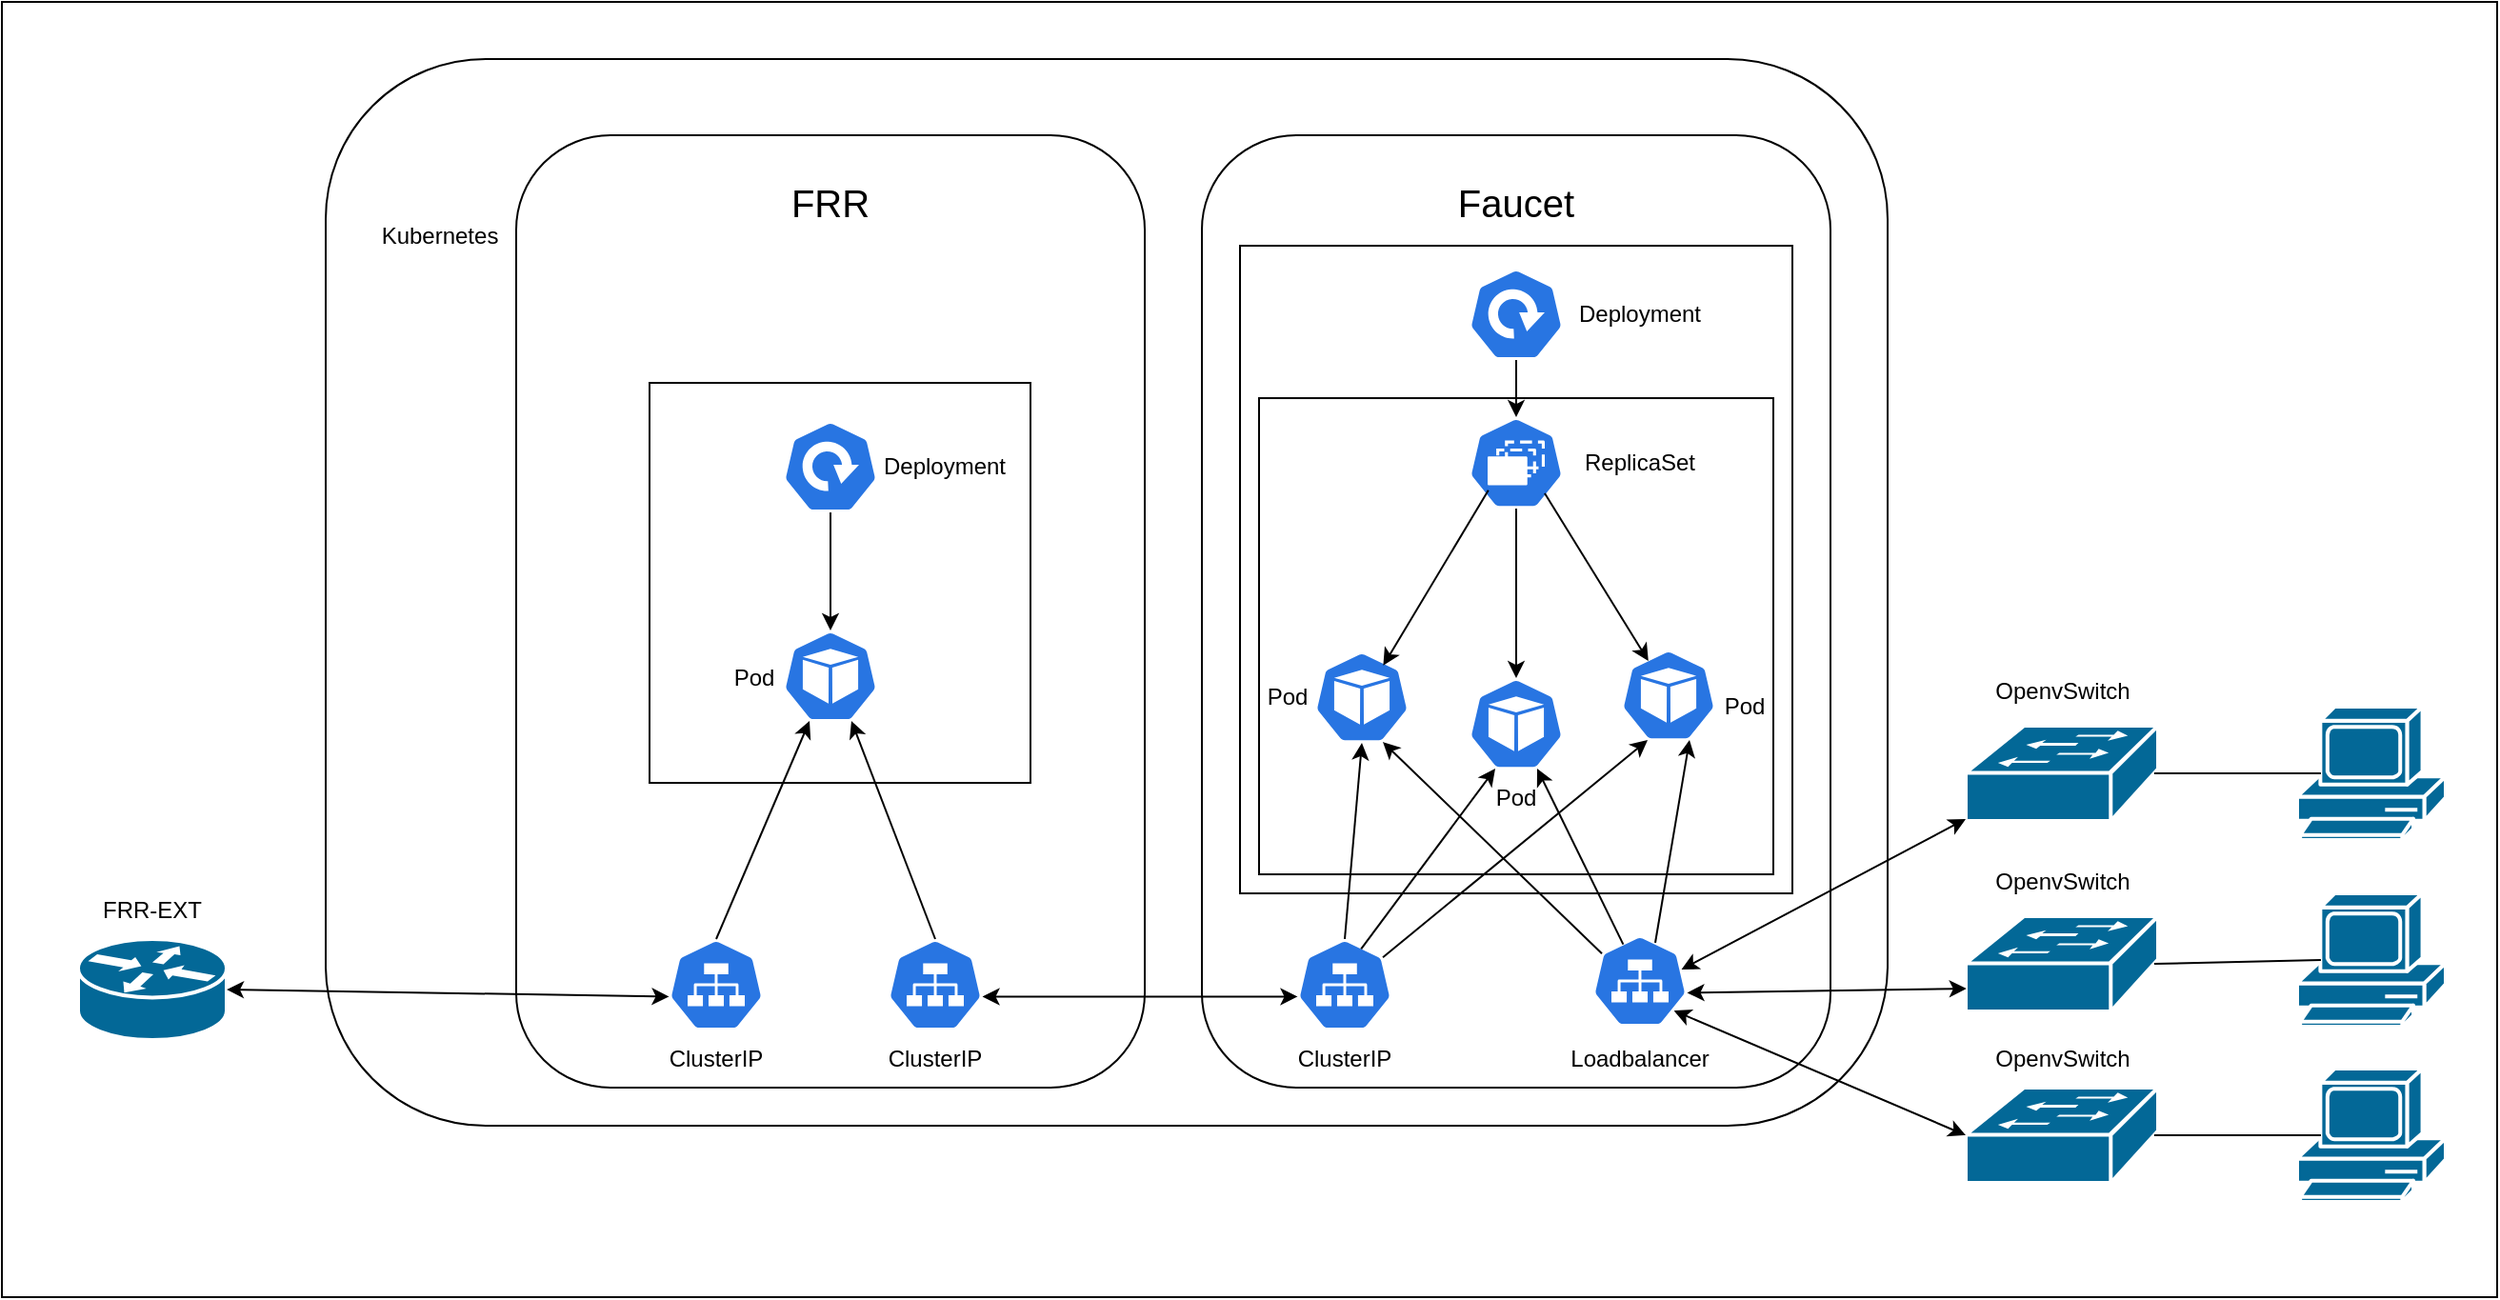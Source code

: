 <mxfile version="21.2.8" type="device">
  <diagram name="Page-1" id="YfcZl1Nqazt7bdUn_EXI">
    <mxGraphModel dx="1877" dy="609" grid="1" gridSize="10" guides="1" tooltips="1" connect="1" arrows="1" fold="1" page="1" pageScale="1" pageWidth="827" pageHeight="1169" math="0" shadow="0">
      <root>
        <mxCell id="0" />
        <mxCell id="1" parent="0" />
        <mxCell id="km13CG4l0wzk-OmBANI9-63" value="" style="rounded=0;whiteSpace=wrap;html=1;" parent="1" vertex="1">
          <mxGeometry x="-30" y="30" width="1310" height="680" as="geometry" />
        </mxCell>
        <mxCell id="km13CG4l0wzk-OmBANI9-2" value="" style="rounded=1;whiteSpace=wrap;html=1;" parent="1" vertex="1">
          <mxGeometry x="140" y="60" width="820" height="560" as="geometry" />
        </mxCell>
        <mxCell id="km13CG4l0wzk-OmBANI9-52" value="" style="rounded=1;whiteSpace=wrap;html=1;" parent="1" vertex="1">
          <mxGeometry x="240" y="100" width="330" height="500" as="geometry" />
        </mxCell>
        <mxCell id="km13CG4l0wzk-OmBANI9-43" value="" style="rounded=1;whiteSpace=wrap;html=1;" parent="1" vertex="1">
          <mxGeometry x="600" y="100" width="330" height="500" as="geometry" />
        </mxCell>
        <mxCell id="km13CG4l0wzk-OmBANI9-4" value="" style="shape=image;verticalLabelPosition=bottom;labelBackgroundColor=default;verticalAlign=top;aspect=fixed;imageAspect=0;image=https://upload.wikimedia.org/wikipedia/commons/thumb/3/39/Kubernetes_logo_without_workmark.svg/2109px-Kubernetes_logo_without_workmark.svg.png;" parent="1" vertex="1">
          <mxGeometry x="170" y="70" width="70" height="68.02" as="geometry" />
        </mxCell>
        <mxCell id="km13CG4l0wzk-OmBANI9-5" value="Kubernetes" style="text;html=1;strokeColor=none;fillColor=none;align=center;verticalAlign=middle;whiteSpace=wrap;rounded=0;" parent="1" vertex="1">
          <mxGeometry x="170" y="138.02" width="60" height="30" as="geometry" />
        </mxCell>
        <mxCell id="km13CG4l0wzk-OmBANI9-19" value="" style="group" parent="1" vertex="1" connectable="0">
          <mxGeometry x="620" y="138.02" width="290" height="360" as="geometry" />
        </mxCell>
        <mxCell id="km13CG4l0wzk-OmBANI9-6" value="" style="rounded=0;whiteSpace=wrap;html=1;" parent="km13CG4l0wzk-OmBANI9-19" vertex="1">
          <mxGeometry y="20" width="290" height="340" as="geometry" />
        </mxCell>
        <mxCell id="km13CG4l0wzk-OmBANI9-7" value="" style="rounded=0;whiteSpace=wrap;html=1;" parent="km13CG4l0wzk-OmBANI9-19" vertex="1">
          <mxGeometry x="10" y="100" width="270" height="250" as="geometry" />
        </mxCell>
        <mxCell id="km13CG4l0wzk-OmBANI9-8" value="" style="sketch=0;html=1;dashed=0;whitespace=wrap;fillColor=#2875E2;strokeColor=#ffffff;points=[[0.005,0.63,0],[0.1,0.2,0],[0.9,0.2,0],[0.5,0,0],[0.995,0.63,0],[0.72,0.99,0],[0.5,1,0],[0.28,0.99,0]];verticalLabelPosition=bottom;align=center;verticalAlign=top;shape=mxgraph.kubernetes.icon;prIcon=pod" parent="km13CG4l0wzk-OmBANI9-19" vertex="1">
          <mxGeometry x="39" y="233" width="50" height="48" as="geometry" />
        </mxCell>
        <mxCell id="km13CG4l0wzk-OmBANI9-9" value="" style="sketch=0;html=1;dashed=0;whitespace=wrap;fillColor=#2875E2;strokeColor=#ffffff;points=[[0.005,0.63,0],[0.1,0.2,0],[0.9,0.2,0],[0.5,0,0],[0.995,0.63,0],[0.72,0.99,0],[0.5,1,0],[0.28,0.99,0]];verticalLabelPosition=bottom;align=center;verticalAlign=top;shape=mxgraph.kubernetes.icon;prIcon=pod" parent="km13CG4l0wzk-OmBANI9-19" vertex="1">
          <mxGeometry x="120" y="247" width="50" height="48" as="geometry" />
        </mxCell>
        <mxCell id="km13CG4l0wzk-OmBANI9-10" value="" style="sketch=0;html=1;dashed=0;whitespace=wrap;fillColor=#2875E2;strokeColor=#ffffff;points=[[0.005,0.63,0],[0.1,0.2,0],[0.9,0.2,0],[0.5,0,0],[0.995,0.63,0],[0.72,0.99,0],[0.5,1,0],[0.28,0.99,0]];verticalLabelPosition=bottom;align=center;verticalAlign=top;shape=mxgraph.kubernetes.icon;prIcon=pod" parent="km13CG4l0wzk-OmBANI9-19" vertex="1">
          <mxGeometry x="200" y="232" width="50" height="48" as="geometry" />
        </mxCell>
        <mxCell id="km13CG4l0wzk-OmBANI9-11" value="" style="sketch=0;html=1;dashed=0;whitespace=wrap;fillColor=#2875E2;strokeColor=#ffffff;points=[[0.005,0.63,0],[0.1,0.2,0],[0.9,0.2,0],[0.5,0,0],[0.995,0.63,0],[0.72,0.99,0],[0.5,1,0],[0.28,0.99,0]];verticalLabelPosition=bottom;align=center;verticalAlign=top;shape=mxgraph.kubernetes.icon;prIcon=deploy" parent="km13CG4l0wzk-OmBANI9-19" vertex="1">
          <mxGeometry x="120" y="31.98" width="50" height="48" as="geometry" />
        </mxCell>
        <mxCell id="km13CG4l0wzk-OmBANI9-12" value="" style="sketch=0;html=1;dashed=0;whitespace=wrap;fillColor=#2875E2;strokeColor=#ffffff;points=[[0.005,0.63,0],[0.1,0.2,0],[0.9,0.2,0],[0.5,0,0],[0.995,0.63,0],[0.72,0.99,0],[0.5,1,0],[0.28,0.99,0]];verticalLabelPosition=bottom;align=center;verticalAlign=top;shape=mxgraph.kubernetes.icon;prIcon=rs" parent="km13CG4l0wzk-OmBANI9-19" vertex="1">
          <mxGeometry x="120" y="110" width="50" height="48" as="geometry" />
        </mxCell>
        <mxCell id="km13CG4l0wzk-OmBANI9-13" value="" style="endArrow=classic;html=1;rounded=0;entryX=0.5;entryY=0;entryDx=0;entryDy=0;entryPerimeter=0;exitX=0.5;exitY=1;exitDx=0;exitDy=0;exitPerimeter=0;" parent="km13CG4l0wzk-OmBANI9-19" source="km13CG4l0wzk-OmBANI9-12" target="km13CG4l0wzk-OmBANI9-9" edge="1">
          <mxGeometry width="50" height="50" relative="1" as="geometry">
            <mxPoint x="240" y="400" as="sourcePoint" />
            <mxPoint x="180" y="250" as="targetPoint" />
          </mxGeometry>
        </mxCell>
        <mxCell id="km13CG4l0wzk-OmBANI9-14" value="" style="endArrow=classic;html=1;rounded=0;entryX=0.288;entryY=0.125;entryDx=0;entryDy=0;entryPerimeter=0;" parent="km13CG4l0wzk-OmBANI9-19" target="km13CG4l0wzk-OmBANI9-10" edge="1">
          <mxGeometry width="50" height="50" relative="1" as="geometry">
            <mxPoint x="160" y="150" as="sourcePoint" />
            <mxPoint x="200" y="160" as="targetPoint" />
          </mxGeometry>
        </mxCell>
        <mxCell id="km13CG4l0wzk-OmBANI9-15" value="" style="endArrow=classic;html=1;rounded=0;entryX=0.724;entryY=0.154;entryDx=0;entryDy=0;entryPerimeter=0;exitX=0.208;exitY=0.8;exitDx=0;exitDy=0;exitPerimeter=0;" parent="km13CG4l0wzk-OmBANI9-19" source="km13CG4l0wzk-OmBANI9-12" target="km13CG4l0wzk-OmBANI9-8" edge="1">
          <mxGeometry width="50" height="50" relative="1" as="geometry">
            <mxPoint x="100" y="420" as="sourcePoint" />
            <mxPoint x="160" y="300" as="targetPoint" />
          </mxGeometry>
        </mxCell>
        <mxCell id="km13CG4l0wzk-OmBANI9-16" value="" style="endArrow=classic;html=1;rounded=0;exitX=0.5;exitY=1;exitDx=0;exitDy=0;exitPerimeter=0;" parent="km13CG4l0wzk-OmBANI9-19" source="km13CG4l0wzk-OmBANI9-11" target="km13CG4l0wzk-OmBANI9-12" edge="1">
          <mxGeometry width="50" height="50" relative="1" as="geometry">
            <mxPoint x="10" y="330" as="sourcePoint" />
            <mxPoint x="270" y="-20" as="targetPoint" />
          </mxGeometry>
        </mxCell>
        <mxCell id="S6JMXiWJ28PMyXV_EJ-h-2" value="Deployment" style="text;html=1;strokeColor=none;fillColor=none;align=center;verticalAlign=middle;whiteSpace=wrap;rounded=0;" vertex="1" parent="km13CG4l0wzk-OmBANI9-19">
          <mxGeometry x="180" y="40.98" width="60" height="30" as="geometry" />
        </mxCell>
        <mxCell id="S6JMXiWJ28PMyXV_EJ-h-3" value="ReplicaSet" style="text;html=1;strokeColor=none;fillColor=none;align=center;verticalAlign=middle;whiteSpace=wrap;rounded=0;" vertex="1" parent="km13CG4l0wzk-OmBANI9-19">
          <mxGeometry x="180" y="119.0" width="60" height="30" as="geometry" />
        </mxCell>
        <mxCell id="S6JMXiWJ28PMyXV_EJ-h-5" value="Pod" style="text;html=1;strokeColor=none;fillColor=none;align=center;verticalAlign=middle;whiteSpace=wrap;rounded=0;" vertex="1" parent="km13CG4l0wzk-OmBANI9-19">
          <mxGeometry x="10" y="242.0" width="30" height="30" as="geometry" />
        </mxCell>
        <mxCell id="S6JMXiWJ28PMyXV_EJ-h-6" value="Pod" style="text;html=1;strokeColor=none;fillColor=none;align=center;verticalAlign=middle;whiteSpace=wrap;rounded=0;" vertex="1" parent="km13CG4l0wzk-OmBANI9-19">
          <mxGeometry x="130" y="295" width="30" height="30" as="geometry" />
        </mxCell>
        <mxCell id="S6JMXiWJ28PMyXV_EJ-h-7" value="Pod" style="text;html=1;strokeColor=none;fillColor=none;align=center;verticalAlign=middle;whiteSpace=wrap;rounded=0;" vertex="1" parent="km13CG4l0wzk-OmBANI9-19">
          <mxGeometry x="250" y="247" width="30" height="30" as="geometry" />
        </mxCell>
        <mxCell id="km13CG4l0wzk-OmBANI9-20" value="" style="rounded=0;whiteSpace=wrap;html=1;" parent="1" vertex="1">
          <mxGeometry x="310" y="230" width="200" height="210" as="geometry" />
        </mxCell>
        <mxCell id="km13CG4l0wzk-OmBANI9-21" value="" style="sketch=0;html=1;dashed=0;whitespace=wrap;fillColor=#2875E2;strokeColor=#ffffff;points=[[0.005,0.63,0],[0.1,0.2,0],[0.9,0.2,0],[0.5,0,0],[0.995,0.63,0],[0.72,0.99,0],[0.5,1,0],[0.28,0.99,0]];verticalLabelPosition=bottom;align=center;verticalAlign=top;shape=mxgraph.kubernetes.icon;prIcon=svc" parent="1" vertex="1">
          <mxGeometry x="805" y="520" width="50" height="48" as="geometry" />
        </mxCell>
        <mxCell id="km13CG4l0wzk-OmBANI9-22" value="" style="shape=mxgraph.cisco.switches.workgroup_switch;sketch=0;html=1;pointerEvents=1;dashed=0;fillColor=#036897;strokeColor=#ffffff;strokeWidth=2;verticalLabelPosition=bottom;verticalAlign=top;align=center;outlineConnect=0;" parent="1" vertex="1">
          <mxGeometry x="1001" y="410" width="101" height="50" as="geometry" />
        </mxCell>
        <mxCell id="km13CG4l0wzk-OmBANI9-23" value="" style="shape=mxgraph.cisco.switches.workgroup_switch;sketch=0;html=1;pointerEvents=1;dashed=0;fillColor=#036897;strokeColor=#ffffff;strokeWidth=2;verticalLabelPosition=bottom;verticalAlign=top;align=center;outlineConnect=0;" parent="1" vertex="1">
          <mxGeometry x="1001" y="510" width="101" height="50" as="geometry" />
        </mxCell>
        <mxCell id="km13CG4l0wzk-OmBANI9-24" value="" style="shape=mxgraph.cisco.switches.workgroup_switch;sketch=0;html=1;pointerEvents=1;dashed=0;fillColor=#036897;strokeColor=#ffffff;strokeWidth=2;verticalLabelPosition=bottom;verticalAlign=top;align=center;outlineConnect=0;" parent="1" vertex="1">
          <mxGeometry x="1001" y="600" width="101" height="50" as="geometry" />
        </mxCell>
        <mxCell id="km13CG4l0wzk-OmBANI9-25" value="" style="endArrow=classic;startArrow=classic;html=1;rounded=0;entryX=0;entryY=0.98;entryDx=0;entryDy=0;entryPerimeter=0;exitX=0.936;exitY=0.375;exitDx=0;exitDy=0;exitPerimeter=0;" parent="1" source="km13CG4l0wzk-OmBANI9-21" target="km13CG4l0wzk-OmBANI9-22" edge="1">
          <mxGeometry width="50" height="50" relative="1" as="geometry">
            <mxPoint x="1015" y="270" as="sourcePoint" />
            <mxPoint x="1115" y="280" as="targetPoint" />
          </mxGeometry>
        </mxCell>
        <mxCell id="km13CG4l0wzk-OmBANI9-26" value="" style="endArrow=classic;startArrow=classic;html=1;rounded=0;exitX=0.995;exitY=0.63;exitDx=0;exitDy=0;entryX=0.004;entryY=0.76;entryDx=0;entryDy=0;entryPerimeter=0;exitPerimeter=0;" parent="1" source="km13CG4l0wzk-OmBANI9-21" target="km13CG4l0wzk-OmBANI9-23" edge="1">
          <mxGeometry width="50" height="50" relative="1" as="geometry">
            <mxPoint x="1015" y="341.507" as="sourcePoint" />
            <mxPoint x="1115" y="380" as="targetPoint" />
          </mxGeometry>
        </mxCell>
        <mxCell id="km13CG4l0wzk-OmBANI9-27" value="" style="endArrow=classic;startArrow=classic;html=1;rounded=0;entryX=0;entryY=0.5;entryDx=0;entryDy=0;entryPerimeter=0;exitX=0.856;exitY=0.825;exitDx=0;exitDy=0;exitPerimeter=0;" parent="1" source="km13CG4l0wzk-OmBANI9-21" target="km13CG4l0wzk-OmBANI9-24" edge="1">
          <mxGeometry width="50" height="50" relative="1" as="geometry">
            <mxPoint x="1015" y="429" as="sourcePoint" />
            <mxPoint x="1145" y="440" as="targetPoint" />
          </mxGeometry>
        </mxCell>
        <mxCell id="km13CG4l0wzk-OmBANI9-28" value="Loadbalancer" style="text;html=1;strokeColor=none;fillColor=none;align=center;verticalAlign=middle;whiteSpace=wrap;rounded=0;" parent="1" vertex="1">
          <mxGeometry x="800" y="570" width="60" height="30" as="geometry" />
        </mxCell>
        <mxCell id="km13CG4l0wzk-OmBANI9-29" value="" style="shape=mxgraph.cisco.computers_and_peripherals.pc;sketch=0;html=1;pointerEvents=1;dashed=0;fillColor=#036897;strokeColor=#ffffff;strokeWidth=2;verticalLabelPosition=bottom;verticalAlign=top;align=center;outlineConnect=0;" parent="1" vertex="1">
          <mxGeometry x="1175" y="400" width="78" height="70" as="geometry" />
        </mxCell>
        <mxCell id="km13CG4l0wzk-OmBANI9-30" value="" style="shape=mxgraph.cisco.computers_and_peripherals.pc;sketch=0;html=1;pointerEvents=1;dashed=0;fillColor=#036897;strokeColor=#ffffff;strokeWidth=2;verticalLabelPosition=bottom;verticalAlign=top;align=center;outlineConnect=0;" parent="1" vertex="1">
          <mxGeometry x="1175" y="498" width="78" height="70" as="geometry" />
        </mxCell>
        <mxCell id="km13CG4l0wzk-OmBANI9-31" value="" style="shape=mxgraph.cisco.computers_and_peripherals.pc;sketch=0;html=1;pointerEvents=1;dashed=0;fillColor=#036897;strokeColor=#ffffff;strokeWidth=2;verticalLabelPosition=bottom;verticalAlign=top;align=center;outlineConnect=0;" parent="1" vertex="1">
          <mxGeometry x="1175" y="590" width="78" height="70" as="geometry" />
        </mxCell>
        <mxCell id="km13CG4l0wzk-OmBANI9-32" value="" style="endArrow=none;html=1;rounded=0;exitX=0.98;exitY=0.5;exitDx=0;exitDy=0;exitPerimeter=0;entryX=0.16;entryY=0.5;entryDx=0;entryDy=0;entryPerimeter=0;" parent="1" source="km13CG4l0wzk-OmBANI9-23" target="km13CG4l0wzk-OmBANI9-30" edge="1">
          <mxGeometry width="50" height="50" relative="1" as="geometry">
            <mxPoint x="1135" y="540" as="sourcePoint" />
            <mxPoint x="1185" y="490" as="targetPoint" />
          </mxGeometry>
        </mxCell>
        <mxCell id="km13CG4l0wzk-OmBANI9-33" value="" style="endArrow=none;html=1;rounded=0;exitX=0.98;exitY=0.5;exitDx=0;exitDy=0;exitPerimeter=0;entryX=0.16;entryY=0.5;entryDx=0;entryDy=0;entryPerimeter=0;" parent="1" source="km13CG4l0wzk-OmBANI9-22" target="km13CG4l0wzk-OmBANI9-29" edge="1">
          <mxGeometry width="50" height="50" relative="1" as="geometry">
            <mxPoint x="1115" y="520" as="sourcePoint" />
            <mxPoint x="1165" y="470" as="targetPoint" />
          </mxGeometry>
        </mxCell>
        <mxCell id="km13CG4l0wzk-OmBANI9-34" value="" style="endArrow=none;html=1;rounded=0;exitX=0.98;exitY=0.5;exitDx=0;exitDy=0;exitPerimeter=0;entryX=0.16;entryY=0.5;entryDx=0;entryDy=0;entryPerimeter=0;" parent="1" source="km13CG4l0wzk-OmBANI9-24" target="km13CG4l0wzk-OmBANI9-31" edge="1">
          <mxGeometry width="50" height="50" relative="1" as="geometry">
            <mxPoint x="1125" y="630" as="sourcePoint" />
            <mxPoint x="1175" y="580" as="targetPoint" />
          </mxGeometry>
        </mxCell>
        <mxCell id="km13CG4l0wzk-OmBANI9-35" value="OpenvSwitch" style="text;html=1;strokeColor=none;fillColor=none;align=center;verticalAlign=middle;whiteSpace=wrap;rounded=0;" parent="1" vertex="1">
          <mxGeometry x="1021.5" y="377" width="60" height="30" as="geometry" />
        </mxCell>
        <mxCell id="km13CG4l0wzk-OmBANI9-36" value="OpenvSwitch" style="text;html=1;strokeColor=none;fillColor=none;align=center;verticalAlign=middle;whiteSpace=wrap;rounded=0;" parent="1" vertex="1">
          <mxGeometry x="1021.5" y="477" width="60" height="30" as="geometry" />
        </mxCell>
        <mxCell id="km13CG4l0wzk-OmBANI9-37" value="OpenvSwitch" style="text;html=1;strokeColor=none;fillColor=none;align=center;verticalAlign=middle;whiteSpace=wrap;rounded=0;" parent="1" vertex="1">
          <mxGeometry x="1021.5" y="570" width="60" height="30" as="geometry" />
        </mxCell>
        <mxCell id="km13CG4l0wzk-OmBANI9-38" value="" style="sketch=0;html=1;dashed=0;whitespace=wrap;fillColor=#2875E2;strokeColor=#ffffff;points=[[0.005,0.63,0],[0.1,0.2,0],[0.9,0.2,0],[0.5,0,0],[0.995,0.63,0],[0.72,0.99,0],[0.5,1,0],[0.28,0.99,0]];verticalLabelPosition=bottom;align=center;verticalAlign=top;shape=mxgraph.kubernetes.icon;prIcon=deploy" parent="1" vertex="1">
          <mxGeometry x="380" y="250" width="50" height="48" as="geometry" />
        </mxCell>
        <mxCell id="km13CG4l0wzk-OmBANI9-39" value="" style="sketch=0;html=1;dashed=0;whitespace=wrap;fillColor=#2875E2;strokeColor=#ffffff;points=[[0.005,0.63,0],[0.1,0.2,0],[0.9,0.2,0],[0.5,0,0],[0.995,0.63,0],[0.72,0.99,0],[0.5,1,0],[0.28,0.99,0]];verticalLabelPosition=bottom;align=center;verticalAlign=top;shape=mxgraph.kubernetes.icon;prIcon=pod" parent="1" vertex="1">
          <mxGeometry x="380" y="360" width="50" height="48" as="geometry" />
        </mxCell>
        <mxCell id="km13CG4l0wzk-OmBANI9-40" value="" style="endArrow=classic;html=1;rounded=0;exitX=0.5;exitY=1;exitDx=0;exitDy=0;exitPerimeter=0;entryX=0.5;entryY=0;entryDx=0;entryDy=0;entryPerimeter=0;" parent="1" source="km13CG4l0wzk-OmBANI9-38" target="km13CG4l0wzk-OmBANI9-39" edge="1">
          <mxGeometry width="50" height="50" relative="1" as="geometry">
            <mxPoint x="470" y="560" as="sourcePoint" />
            <mxPoint x="520" y="510" as="targetPoint" />
          </mxGeometry>
        </mxCell>
        <mxCell id="km13CG4l0wzk-OmBANI9-41" value="" style="sketch=0;html=1;dashed=0;whitespace=wrap;fillColor=#2875E2;strokeColor=#ffffff;points=[[0.005,0.63,0],[0.1,0.2,0],[0.9,0.2,0],[0.5,0,0],[0.995,0.63,0],[0.72,0.99,0],[0.5,1,0],[0.28,0.99,0]];verticalLabelPosition=bottom;align=center;verticalAlign=top;shape=mxgraph.kubernetes.icon;prIcon=svc" parent="1" vertex="1">
          <mxGeometry x="650" y="522" width="50" height="48" as="geometry" />
        </mxCell>
        <mxCell id="km13CG4l0wzk-OmBANI9-42" value="" style="endArrow=classic;startArrow=classic;html=1;rounded=0;exitX=0.995;exitY=0.63;exitDx=0;exitDy=0;exitPerimeter=0;entryX=0.005;entryY=0.63;entryDx=0;entryDy=0;entryPerimeter=0;" parent="1" source="km13CG4l0wzk-OmBANI9-53" target="km13CG4l0wzk-OmBANI9-41" edge="1">
          <mxGeometry width="50" height="50" relative="1" as="geometry">
            <mxPoint x="420" y="530" as="sourcePoint" />
            <mxPoint x="470" y="480" as="targetPoint" />
          </mxGeometry>
        </mxCell>
        <mxCell id="km13CG4l0wzk-OmBANI9-44" value="" style="endArrow=classic;html=1;rounded=0;entryX=0.5;entryY=1;entryDx=0;entryDy=0;entryPerimeter=0;exitX=0.5;exitY=0;exitDx=0;exitDy=0;exitPerimeter=0;" parent="1" source="km13CG4l0wzk-OmBANI9-41" target="km13CG4l0wzk-OmBANI9-8" edge="1">
          <mxGeometry width="50" height="50" relative="1" as="geometry">
            <mxPoint x="720" y="550" as="sourcePoint" />
            <mxPoint x="770" y="500" as="targetPoint" />
          </mxGeometry>
        </mxCell>
        <mxCell id="km13CG4l0wzk-OmBANI9-45" value="" style="endArrow=classic;html=1;rounded=0;entryX=0.28;entryY=0.99;entryDx=0;entryDy=0;entryPerimeter=0;exitX=0.672;exitY=0.108;exitDx=0;exitDy=0;exitPerimeter=0;" parent="1" source="km13CG4l0wzk-OmBANI9-41" target="km13CG4l0wzk-OmBANI9-9" edge="1">
          <mxGeometry width="50" height="50" relative="1" as="geometry">
            <mxPoint x="740" y="570" as="sourcePoint" />
            <mxPoint x="790" y="520" as="targetPoint" />
          </mxGeometry>
        </mxCell>
        <mxCell id="km13CG4l0wzk-OmBANI9-46" value="" style="endArrow=classic;html=1;rounded=0;exitX=0.9;exitY=0.2;exitDx=0;exitDy=0;exitPerimeter=0;entryX=0.28;entryY=0.99;entryDx=0;entryDy=0;entryPerimeter=0;" parent="1" source="km13CG4l0wzk-OmBANI9-41" target="km13CG4l0wzk-OmBANI9-10" edge="1">
          <mxGeometry width="50" height="50" relative="1" as="geometry">
            <mxPoint x="720" y="570" as="sourcePoint" />
            <mxPoint x="770" y="520" as="targetPoint" />
          </mxGeometry>
        </mxCell>
        <mxCell id="km13CG4l0wzk-OmBANI9-47" value="" style="endArrow=classic;html=1;rounded=0;entryX=0.72;entryY=0.99;entryDx=0;entryDy=0;entryPerimeter=0;exitX=0.1;exitY=0.2;exitDx=0;exitDy=0;exitPerimeter=0;" parent="1" source="km13CG4l0wzk-OmBANI9-21" target="km13CG4l0wzk-OmBANI9-8" edge="1">
          <mxGeometry width="50" height="50" relative="1" as="geometry">
            <mxPoint x="750" y="570" as="sourcePoint" />
            <mxPoint x="800" y="520" as="targetPoint" />
          </mxGeometry>
        </mxCell>
        <mxCell id="km13CG4l0wzk-OmBANI9-48" value="" style="endArrow=classic;html=1;rounded=0;entryX=0.72;entryY=0.99;entryDx=0;entryDy=0;entryPerimeter=0;exitX=0.324;exitY=0.1;exitDx=0;exitDy=0;exitPerimeter=0;" parent="1" source="km13CG4l0wzk-OmBANI9-21" target="km13CG4l0wzk-OmBANI9-9" edge="1">
          <mxGeometry width="50" height="50" relative="1" as="geometry">
            <mxPoint x="720" y="590" as="sourcePoint" />
            <mxPoint x="770" y="540" as="targetPoint" />
          </mxGeometry>
        </mxCell>
        <mxCell id="km13CG4l0wzk-OmBANI9-49" value="" style="endArrow=classic;html=1;rounded=0;entryX=0.72;entryY=0.99;entryDx=0;entryDy=0;entryPerimeter=0;exitX=0.66;exitY=0.083;exitDx=0;exitDy=0;exitPerimeter=0;" parent="1" source="km13CG4l0wzk-OmBANI9-21" target="km13CG4l0wzk-OmBANI9-10" edge="1">
          <mxGeometry width="50" height="50" relative="1" as="geometry">
            <mxPoint x="850" y="530" as="sourcePoint" />
            <mxPoint x="900" y="480" as="targetPoint" />
          </mxGeometry>
        </mxCell>
        <mxCell id="km13CG4l0wzk-OmBANI9-50" value="ClusterIP" style="text;html=1;strokeColor=none;fillColor=none;align=center;verticalAlign=middle;whiteSpace=wrap;rounded=0;" parent="1" vertex="1">
          <mxGeometry x="645" y="570" width="60" height="30" as="geometry" />
        </mxCell>
        <mxCell id="km13CG4l0wzk-OmBANI9-53" value="" style="sketch=0;html=1;dashed=0;whitespace=wrap;fillColor=#2875E2;strokeColor=#ffffff;points=[[0.005,0.63,0],[0.1,0.2,0],[0.9,0.2,0],[0.5,0,0],[0.995,0.63,0],[0.72,0.99,0],[0.5,1,0],[0.28,0.99,0]];verticalLabelPosition=bottom;align=center;verticalAlign=top;shape=mxgraph.kubernetes.icon;prIcon=svc" parent="1" vertex="1">
          <mxGeometry x="435" y="522" width="50" height="48" as="geometry" />
        </mxCell>
        <mxCell id="km13CG4l0wzk-OmBANI9-54" value="ClusterIP" style="text;html=1;strokeColor=none;fillColor=none;align=center;verticalAlign=middle;whiteSpace=wrap;rounded=0;" parent="1" vertex="1">
          <mxGeometry x="430" y="570" width="60" height="30" as="geometry" />
        </mxCell>
        <mxCell id="km13CG4l0wzk-OmBANI9-55" value="" style="endArrow=classic;html=1;rounded=0;entryX=0.72;entryY=0.99;entryDx=0;entryDy=0;entryPerimeter=0;exitX=0.5;exitY=0;exitDx=0;exitDy=0;exitPerimeter=0;" parent="1" source="km13CG4l0wzk-OmBANI9-53" target="km13CG4l0wzk-OmBANI9-39" edge="1">
          <mxGeometry width="50" height="50" relative="1" as="geometry">
            <mxPoint x="410" y="520" as="sourcePoint" />
            <mxPoint x="460" y="470" as="targetPoint" />
          </mxGeometry>
        </mxCell>
        <mxCell id="km13CG4l0wzk-OmBANI9-56" value="&lt;font style=&quot;font-size: 20px;&quot;&gt;Faucet&lt;/font&gt;" style="text;html=1;strokeColor=none;fillColor=none;align=center;verticalAlign=middle;whiteSpace=wrap;rounded=0;" parent="1" vertex="1">
          <mxGeometry x="735" y="120" width="60" height="30" as="geometry" />
        </mxCell>
        <mxCell id="km13CG4l0wzk-OmBANI9-57" value="&lt;font style=&quot;font-size: 20px;&quot;&gt;FRR&lt;/font&gt;" style="text;html=1;strokeColor=none;fillColor=none;align=center;verticalAlign=middle;whiteSpace=wrap;rounded=0;" parent="1" vertex="1">
          <mxGeometry x="375" y="120" width="60" height="30" as="geometry" />
        </mxCell>
        <mxCell id="km13CG4l0wzk-OmBANI9-58" value="" style="sketch=0;html=1;dashed=0;whitespace=wrap;fillColor=#2875E2;strokeColor=#ffffff;points=[[0.005,0.63,0],[0.1,0.2,0],[0.9,0.2,0],[0.5,0,0],[0.995,0.63,0],[0.72,0.99,0],[0.5,1,0],[0.28,0.99,0]];verticalLabelPosition=bottom;align=center;verticalAlign=top;shape=mxgraph.kubernetes.icon;prIcon=svc" parent="1" vertex="1">
          <mxGeometry x="320" y="522" width="50" height="48" as="geometry" />
        </mxCell>
        <mxCell id="km13CG4l0wzk-OmBANI9-59" value="" style="endArrow=classic;html=1;rounded=0;entryX=0.28;entryY=0.99;entryDx=0;entryDy=0;entryPerimeter=0;exitX=0.5;exitY=0;exitDx=0;exitDy=0;exitPerimeter=0;" parent="1" source="km13CG4l0wzk-OmBANI9-58" target="km13CG4l0wzk-OmBANI9-39" edge="1">
          <mxGeometry width="50" height="50" relative="1" as="geometry">
            <mxPoint x="330" y="530" as="sourcePoint" />
            <mxPoint x="380" y="480" as="targetPoint" />
          </mxGeometry>
        </mxCell>
        <mxCell id="km13CG4l0wzk-OmBANI9-60" value="ClusterIP" style="text;html=1;strokeColor=none;fillColor=none;align=center;verticalAlign=middle;whiteSpace=wrap;rounded=0;" parent="1" vertex="1">
          <mxGeometry x="315" y="570" width="60" height="30" as="geometry" />
        </mxCell>
        <mxCell id="km13CG4l0wzk-OmBANI9-61" value="" style="shape=mxgraph.cisco.routers.router;sketch=0;html=1;pointerEvents=1;dashed=0;fillColor=#036897;strokeColor=#ffffff;strokeWidth=2;verticalLabelPosition=bottom;verticalAlign=top;align=center;outlineConnect=0;" parent="1" vertex="1">
          <mxGeometry x="10" y="522" width="78" height="53" as="geometry" />
        </mxCell>
        <mxCell id="km13CG4l0wzk-OmBANI9-62" value="" style="endArrow=classic;startArrow=classic;html=1;rounded=0;entryX=0.005;entryY=0.63;entryDx=0;entryDy=0;entryPerimeter=0;exitX=1;exitY=0.5;exitDx=0;exitDy=0;exitPerimeter=0;" parent="1" source="km13CG4l0wzk-OmBANI9-61" target="km13CG4l0wzk-OmBANI9-58" edge="1">
          <mxGeometry width="50" height="50" relative="1" as="geometry">
            <mxPoint x="40" y="470" as="sourcePoint" />
            <mxPoint x="90" y="420" as="targetPoint" />
          </mxGeometry>
        </mxCell>
        <mxCell id="S6JMXiWJ28PMyXV_EJ-h-1" value="Deployment" style="text;html=1;strokeColor=none;fillColor=none;align=center;verticalAlign=middle;whiteSpace=wrap;rounded=0;" vertex="1" parent="1">
          <mxGeometry x="435" y="259" width="60" height="30" as="geometry" />
        </mxCell>
        <mxCell id="S6JMXiWJ28PMyXV_EJ-h-4" value="Pod" style="text;html=1;strokeColor=none;fillColor=none;align=center;verticalAlign=middle;whiteSpace=wrap;rounded=0;" vertex="1" parent="1">
          <mxGeometry x="350" y="370" width="30" height="30" as="geometry" />
        </mxCell>
        <mxCell id="S6JMXiWJ28PMyXV_EJ-h-8" value="FRR-EXT" style="text;html=1;strokeColor=none;fillColor=none;align=center;verticalAlign=middle;whiteSpace=wrap;rounded=0;" vertex="1" parent="1">
          <mxGeometry x="19" y="492" width="60" height="30" as="geometry" />
        </mxCell>
      </root>
    </mxGraphModel>
  </diagram>
</mxfile>
